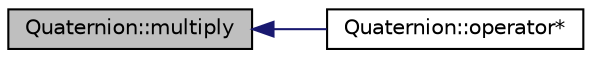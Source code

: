digraph "Quaternion::multiply"
{
 // INTERACTIVE_SVG=YES
  edge [fontname="Helvetica",fontsize="10",labelfontname="Helvetica",labelfontsize="10"];
  node [fontname="Helvetica",fontsize="10",shape=record];
  rankdir="LR";
  Node1 [label="Quaternion::multiply",height=0.2,width=0.4,color="black", fillcolor="grey75", style="filled" fontcolor="black"];
  Node1 -> Node2 [dir="back",color="midnightblue",fontsize="10",style="solid",fontname="Helvetica"];
  Node2 [label="Quaternion::operator*",height=0.2,width=0.4,color="black", fillcolor="white", style="filled",URL="$class_quaternion.html#adf809588fed9d40d831a55df4594ec2c",tooltip="Multiplies this quaternion. "];
}
